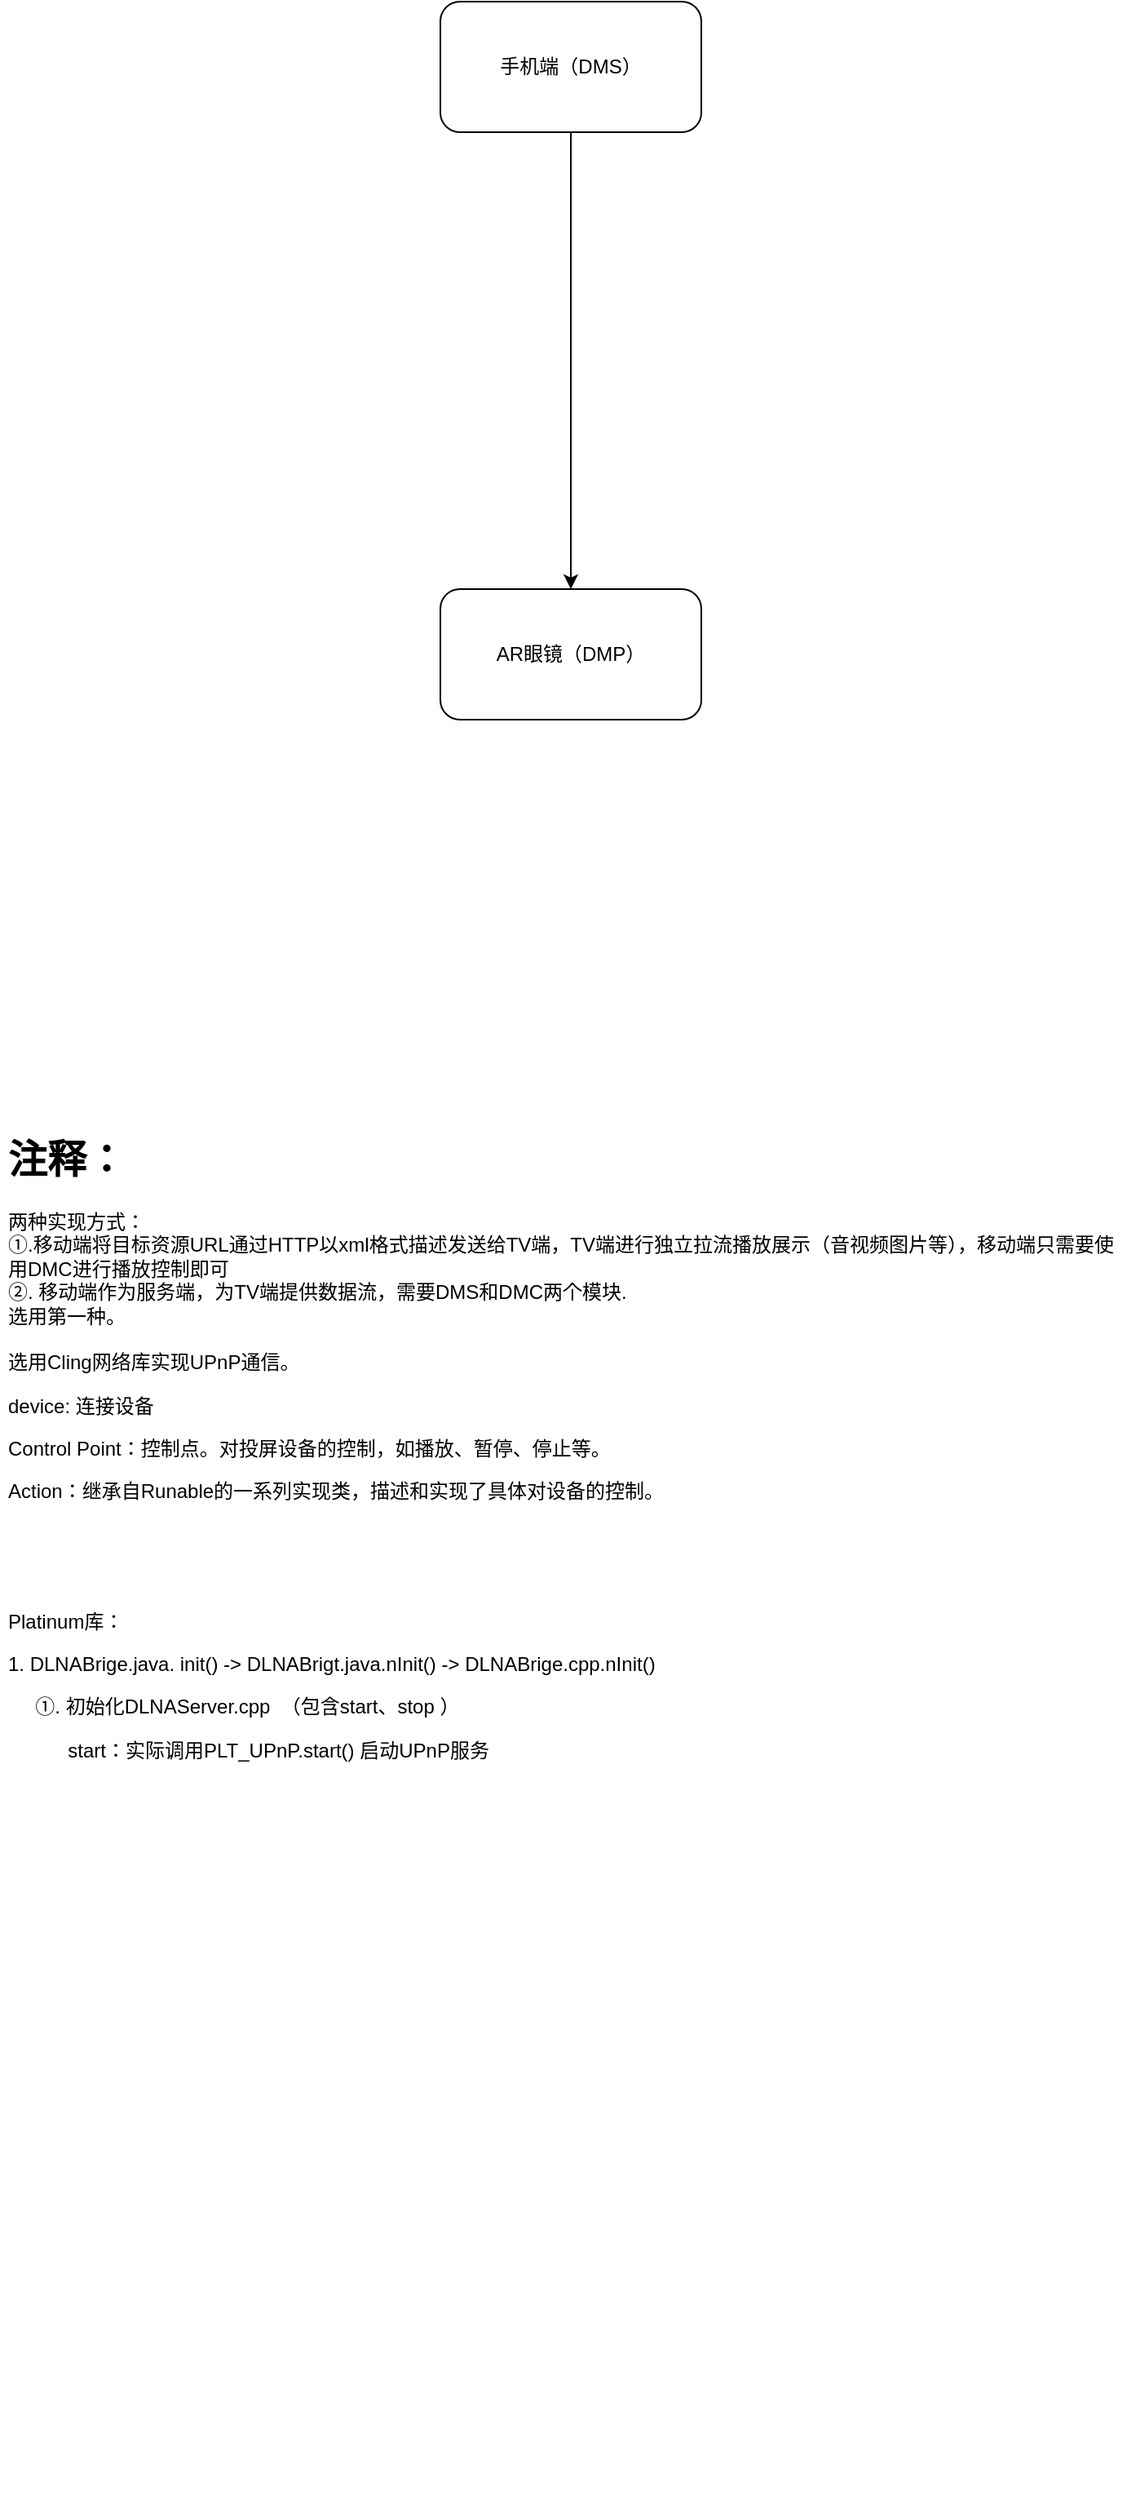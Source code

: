 <mxfile version="14.7.7" type="github">
  <diagram id="s_JA6GVIAV0DJOjNauxI" name="第 1 页">
    <mxGraphModel dx="2062" dy="1075" grid="1" gridSize="10" guides="1" tooltips="1" connect="1" arrows="1" fold="1" page="1" pageScale="1" pageWidth="827" pageHeight="1169" math="0" shadow="0">
      <root>
        <mxCell id="0" />
        <mxCell id="1" parent="0" />
        <mxCell id="e27npa-pexfRa03uqKzi-1" value="手机端（DMS）" style="rounded=1;whiteSpace=wrap;html=1;" parent="1" vertex="1">
          <mxGeometry x="320" y="200" width="160" height="80" as="geometry" />
        </mxCell>
        <mxCell id="e27npa-pexfRa03uqKzi-4" style="edgeStyle=orthogonalEdgeStyle;rounded=0;orthogonalLoop=1;jettySize=auto;html=1;exitX=0.5;exitY=1;exitDx=0;exitDy=0;" parent="1" source="e27npa-pexfRa03uqKzi-2" edge="1">
          <mxGeometry relative="1" as="geometry">
            <mxPoint x="420" y="620" as="targetPoint" />
          </mxGeometry>
        </mxCell>
        <mxCell id="e27npa-pexfRa03uqKzi-2" value="AR眼镜（DMP）" style="rounded=1;whiteSpace=wrap;html=1;" parent="1" vertex="1">
          <mxGeometry x="320" y="560" width="160" height="80" as="geometry" />
        </mxCell>
        <mxCell id="e27npa-pexfRa03uqKzi-3" value="" style="endArrow=classic;html=1;exitX=0.5;exitY=1;exitDx=0;exitDy=0;entryX=0.5;entryY=0;entryDx=0;entryDy=0;" parent="1" source="e27npa-pexfRa03uqKzi-1" target="e27npa-pexfRa03uqKzi-2" edge="1">
          <mxGeometry width="50" height="50" relative="1" as="geometry">
            <mxPoint x="390" y="570" as="sourcePoint" />
            <mxPoint x="440" y="520" as="targetPoint" />
          </mxGeometry>
        </mxCell>
        <mxCell id="e27npa-pexfRa03uqKzi-6" value="&lt;h1&gt;注释：&lt;/h1&gt;&lt;div&gt;两种实现方式：&lt;/div&gt;&lt;div&gt;①.移动端将目标资源URL通过HTTP以xml格式描述发送给TV端，TV端进行独立拉流播放展示（音视频图片等），移动端只需要使用DMC进行播放控制即可&lt;/div&gt;&lt;div&gt;②.&amp;nbsp;移动端作为服务端，为TV端提供数据流，需要DMS和DMC两个模块.&lt;/div&gt;&lt;div&gt;选用第一种。&lt;/div&gt;&lt;div&gt;&lt;br&gt;&lt;/div&gt;&lt;div&gt;选用Cling网络库实现UPnP通信。&lt;/div&gt;&lt;p&gt;device: 连接设备&lt;/p&gt;&lt;p&gt;Control Point：控制点。对投屏设备的控制，如播放、暂停、停止等。&lt;/p&gt;&lt;p&gt;Action：继承自Runable的一系列实现类，描述和实现了具体对设备的控制。&lt;/p&gt;&lt;p&gt;&lt;br&gt;&lt;/p&gt;&lt;p&gt;&lt;br&gt;&lt;/p&gt;&lt;p&gt;Platinum库：&lt;/p&gt;&lt;p&gt;1. DLNABrige.java. init() -&amp;gt; DLNABrigt.java.nInit() -&amp;gt; DLNABrige.cpp.nInit()&amp;nbsp;&lt;/p&gt;&lt;p&gt;&amp;nbsp; &amp;nbsp; &amp;nbsp;①. 初始化DLNAServer.cpp&amp;nbsp; （包含start、stop ）&lt;/p&gt;&lt;p&gt;&amp;nbsp; &amp;nbsp; &amp;nbsp; &amp;nbsp; &amp;nbsp; &amp;nbsp;start：实际调用PLT_UPnP.start() 启动UPnP服务&lt;/p&gt;&lt;p&gt;&amp;nbsp; &amp;nbsp; &amp;nbsp;&lt;/p&gt;&lt;p&gt;&lt;br&gt;&lt;/p&gt;" style="text;html=1;strokeColor=none;fillColor=none;spacing=5;spacingTop=-20;whiteSpace=wrap;overflow=hidden;rounded=0;" parent="1" vertex="1">
          <mxGeometry x="50" y="890" width="690" height="840" as="geometry" />
        </mxCell>
      </root>
    </mxGraphModel>
  </diagram>
</mxfile>
